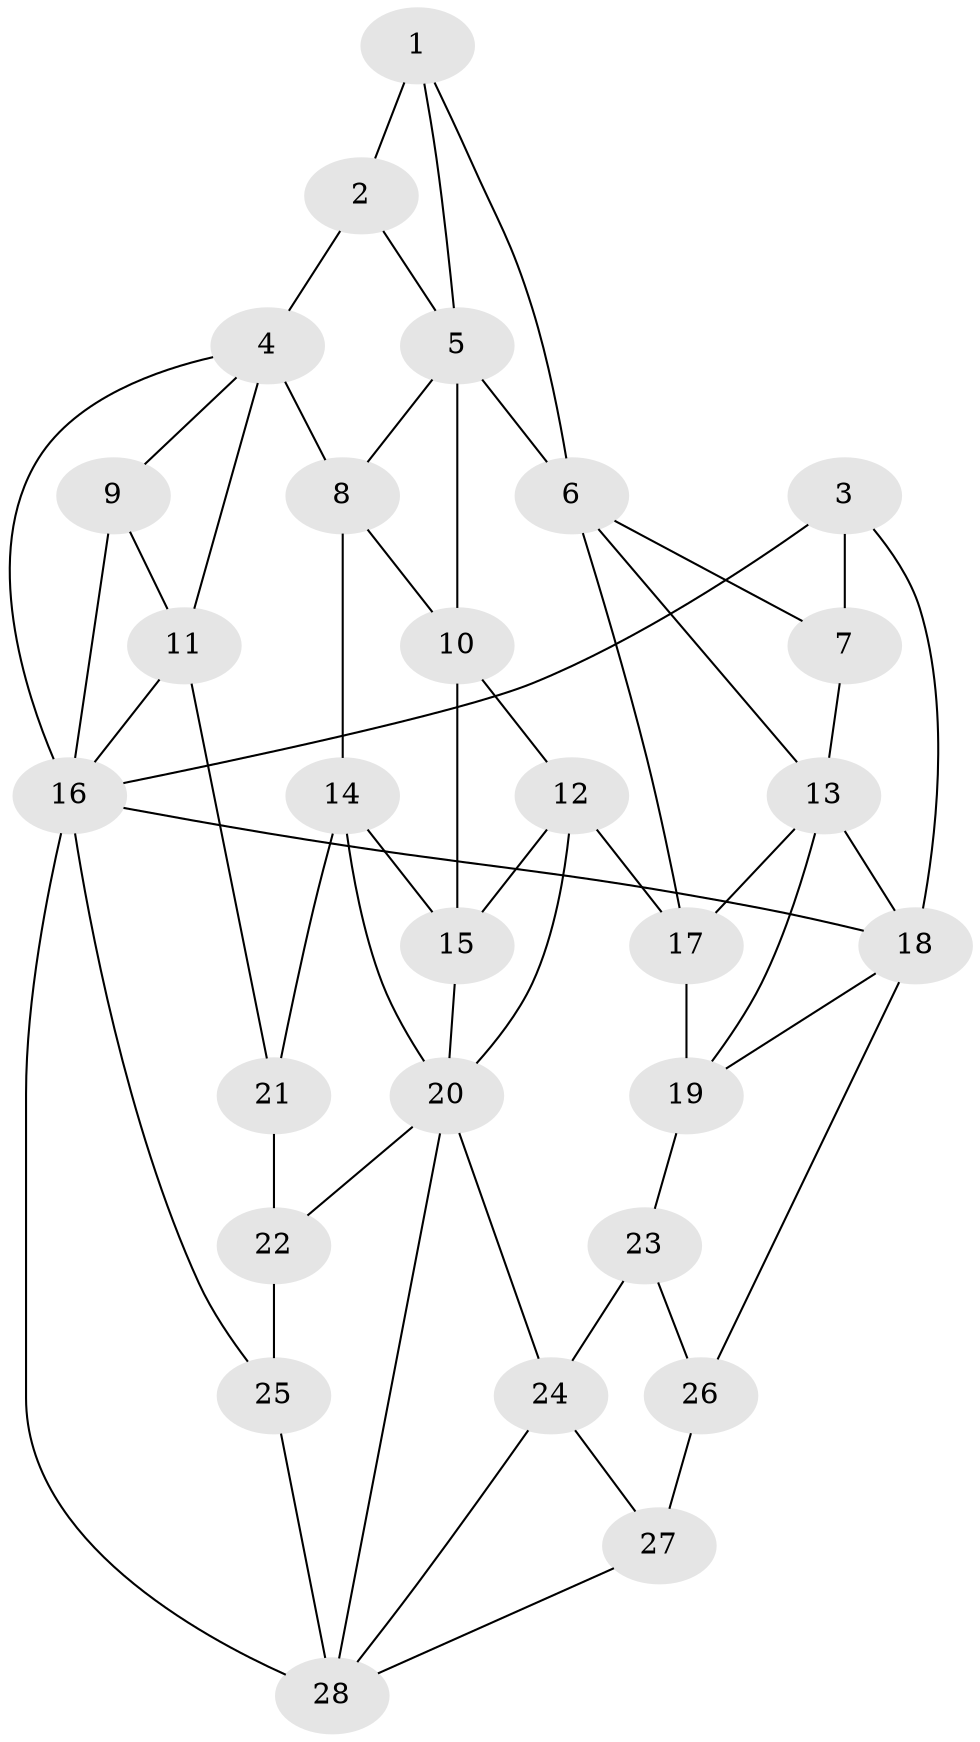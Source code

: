 // original degree distribution, {3: 0.02127659574468085, 6: 0.20212765957446807, 4: 0.22340425531914893, 5: 0.5531914893617021}
// Generated by graph-tools (version 1.1) at 2025/38/03/04/25 23:38:25]
// undirected, 28 vertices, 56 edges
graph export_dot {
  node [color=gray90,style=filled];
  1;
  2;
  3;
  4;
  5;
  6;
  7;
  8;
  9;
  10;
  11;
  12;
  13;
  14;
  15;
  16;
  17;
  18;
  19;
  20;
  21;
  22;
  23;
  24;
  25;
  26;
  27;
  28;
  1 -- 2 [weight=2.0];
  1 -- 5 [weight=1.0];
  1 -- 6 [weight=1.0];
  2 -- 4 [weight=1.0];
  2 -- 5 [weight=1.0];
  3 -- 7 [weight=2.0];
  3 -- 16 [weight=1.0];
  3 -- 18 [weight=1.0];
  4 -- 8 [weight=2.0];
  4 -- 9 [weight=1.0];
  4 -- 11 [weight=1.0];
  4 -- 16 [weight=1.0];
  5 -- 6 [weight=1.0];
  5 -- 8 [weight=1.0];
  5 -- 10 [weight=1.0];
  6 -- 7 [weight=1.0];
  6 -- 13 [weight=1.0];
  6 -- 17 [weight=1.0];
  7 -- 13 [weight=2.0];
  8 -- 10 [weight=1.0];
  8 -- 14 [weight=1.0];
  9 -- 11 [weight=2.0];
  9 -- 16 [weight=1.0];
  10 -- 12 [weight=1.0];
  10 -- 15 [weight=2.0];
  11 -- 16 [weight=1.0];
  11 -- 21 [weight=1.0];
  12 -- 15 [weight=1.0];
  12 -- 17 [weight=2.0];
  12 -- 20 [weight=1.0];
  13 -- 17 [weight=1.0];
  13 -- 18 [weight=1.0];
  13 -- 19 [weight=1.0];
  14 -- 15 [weight=2.0];
  14 -- 20 [weight=1.0];
  14 -- 21 [weight=1.0];
  15 -- 20 [weight=1.0];
  16 -- 18 [weight=1.0];
  16 -- 25 [weight=1.0];
  16 -- 28 [weight=1.0];
  17 -- 19 [weight=2.0];
  18 -- 19 [weight=1.0];
  18 -- 26 [weight=2.0];
  19 -- 23 [weight=1.0];
  20 -- 22 [weight=1.0];
  20 -- 24 [weight=1.0];
  20 -- 28 [weight=1.0];
  21 -- 22 [weight=2.0];
  22 -- 25 [weight=2.0];
  23 -- 24 [weight=2.0];
  23 -- 26 [weight=1.0];
  24 -- 27 [weight=1.0];
  24 -- 28 [weight=1.0];
  25 -- 28 [weight=2.0];
  26 -- 27 [weight=2.0];
  27 -- 28 [weight=1.0];
}
